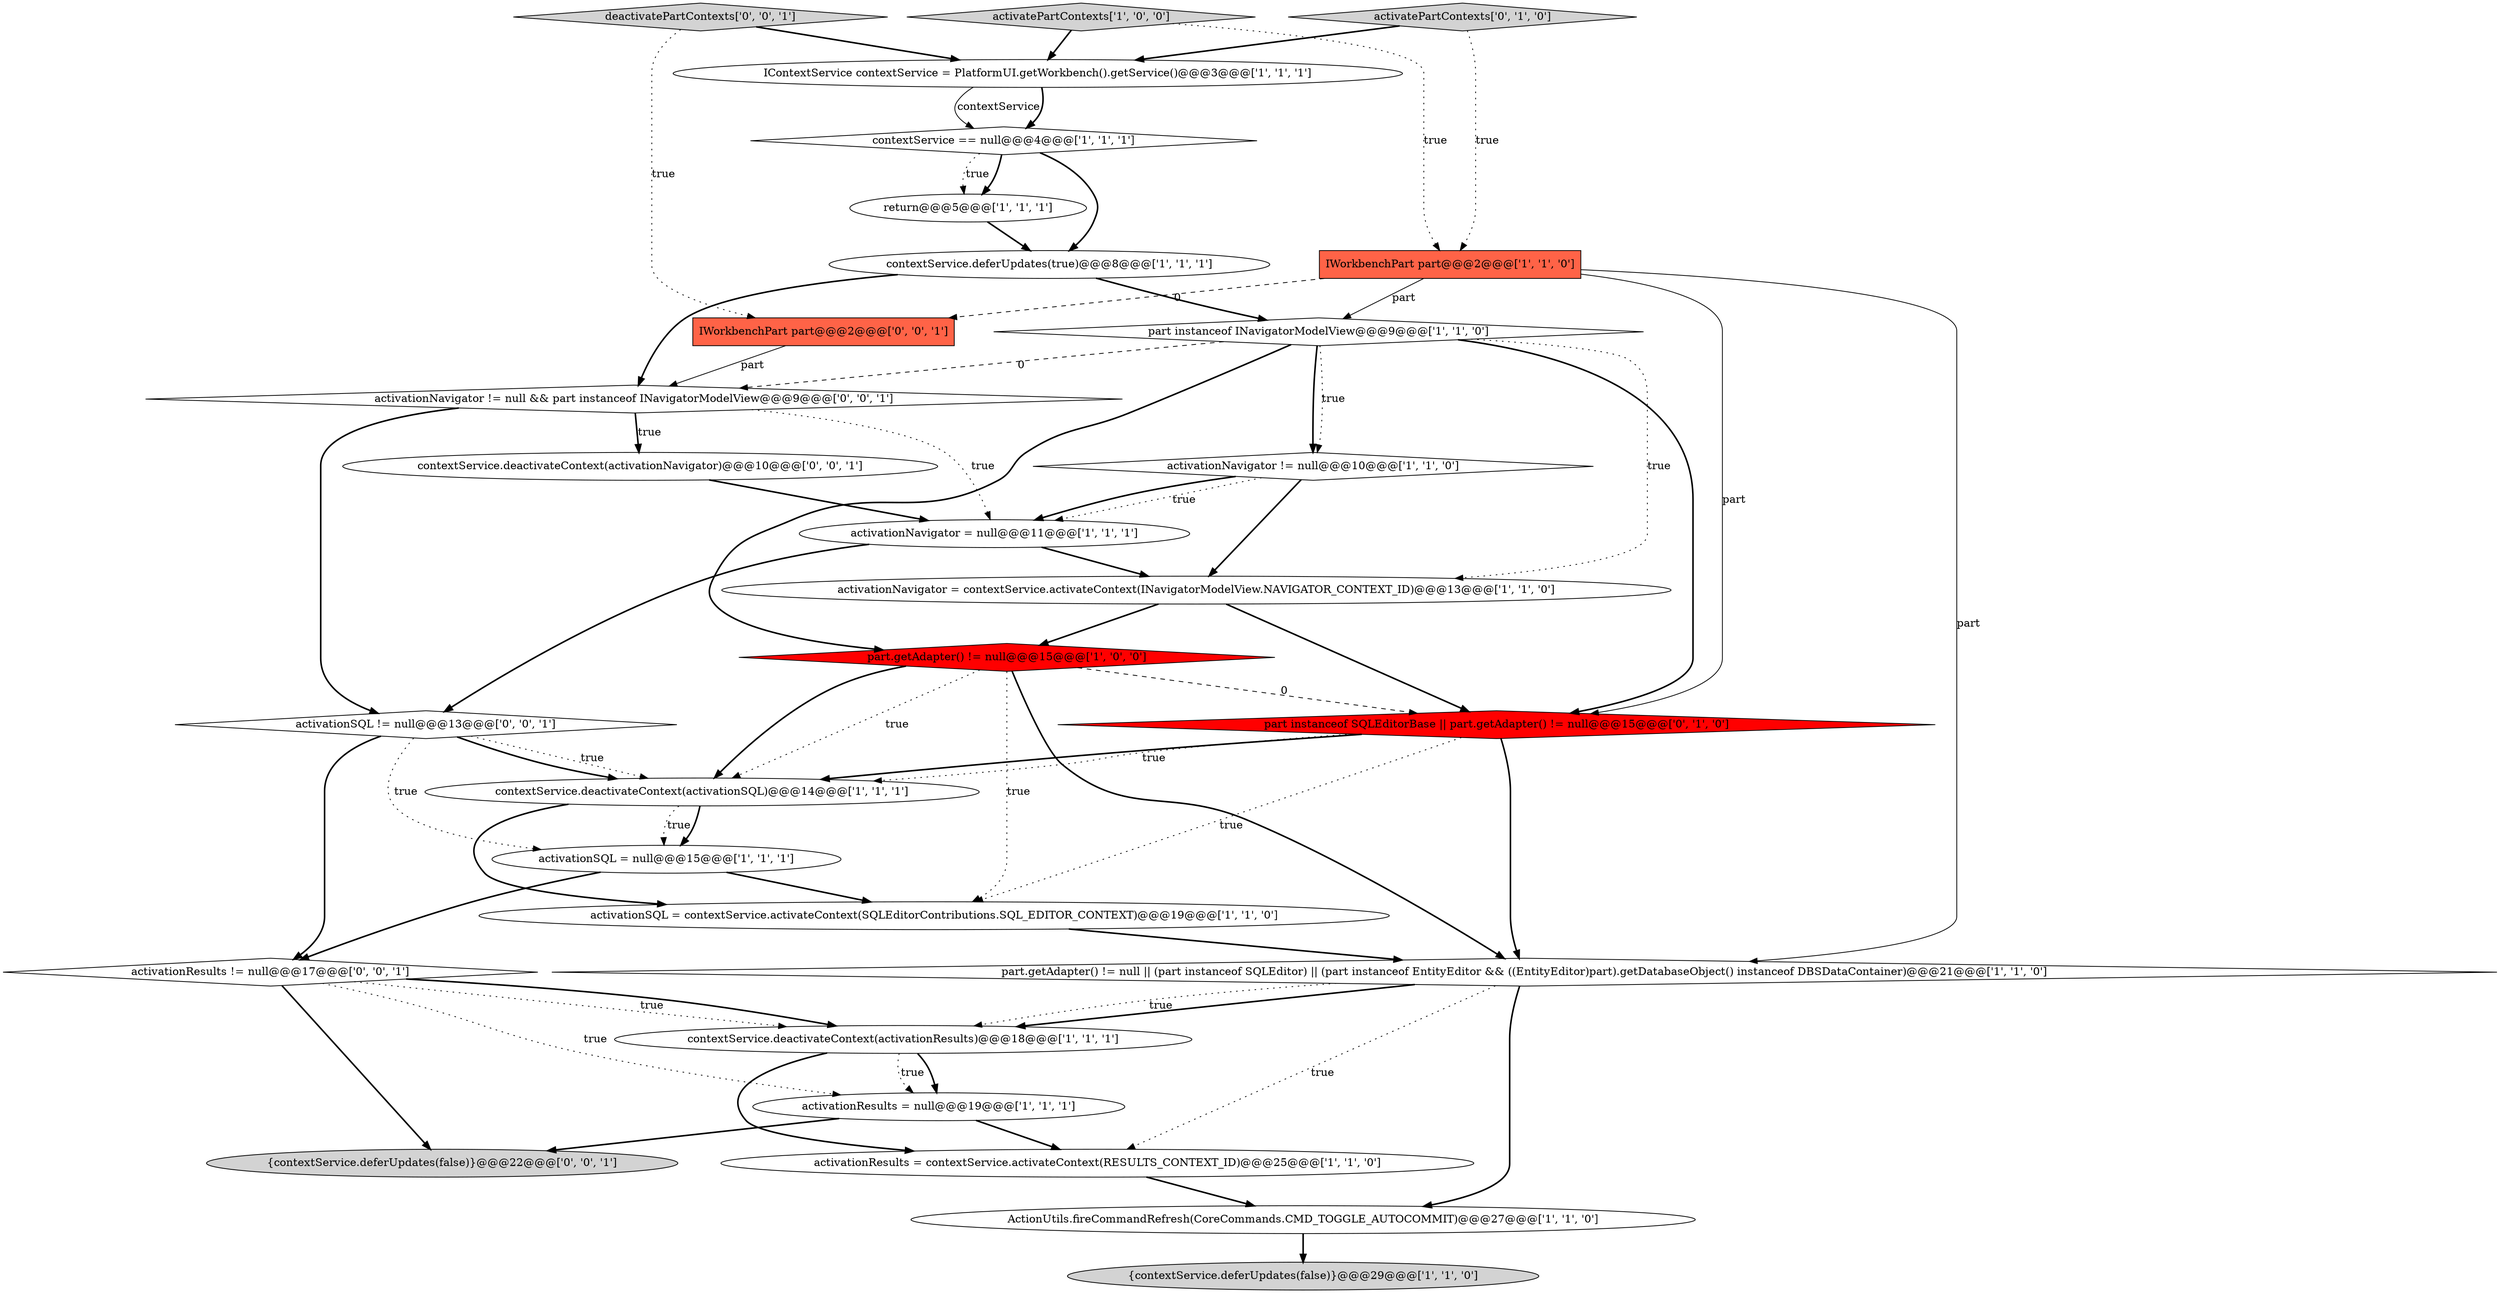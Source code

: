 digraph {
8 [style = filled, label = "part.getAdapter() != null || (part instanceof SQLEditor) || (part instanceof EntityEditor && ((EntityEditor)part).getDatabaseObject() instanceof DBSDataContainer)@@@21@@@['1', '1', '0']", fillcolor = white, shape = diamond image = "AAA0AAABBB1BBB"];
14 [style = filled, label = "ActionUtils.fireCommandRefresh(CoreCommands.CMD_TOGGLE_AUTOCOMMIT)@@@27@@@['1', '1', '0']", fillcolor = white, shape = ellipse image = "AAA0AAABBB1BBB"];
23 [style = filled, label = "IWorkbenchPart part@@@2@@@['0', '0', '1']", fillcolor = tomato, shape = box image = "AAA0AAABBB3BBB"];
25 [style = filled, label = "activationResults != null@@@17@@@['0', '0', '1']", fillcolor = white, shape = diamond image = "AAA0AAABBB3BBB"];
18 [style = filled, label = "activationResults = null@@@19@@@['1', '1', '1']", fillcolor = white, shape = ellipse image = "AAA0AAABBB1BBB"];
15 [style = filled, label = "activationSQL = contextService.activateContext(SQLEditorContributions.SQL_EDITOR_CONTEXT)@@@19@@@['1', '1', '0']", fillcolor = white, shape = ellipse image = "AAA0AAABBB1BBB"];
20 [style = filled, label = "activatePartContexts['0', '1', '0']", fillcolor = lightgray, shape = diamond image = "AAA0AAABBB2BBB"];
5 [style = filled, label = "contextService == null@@@4@@@['1', '1', '1']", fillcolor = white, shape = diamond image = "AAA0AAABBB1BBB"];
13 [style = filled, label = "activationSQL = null@@@15@@@['1', '1', '1']", fillcolor = white, shape = ellipse image = "AAA0AAABBB1BBB"];
2 [style = filled, label = "part.getAdapter() != null@@@15@@@['1', '0', '0']", fillcolor = red, shape = diamond image = "AAA1AAABBB1BBB"];
9 [style = filled, label = "activationResults = contextService.activateContext(RESULTS_CONTEXT_ID)@@@25@@@['1', '1', '0']", fillcolor = white, shape = ellipse image = "AAA0AAABBB1BBB"];
0 [style = filled, label = "activationNavigator = contextService.activateContext(INavigatorModelView.NAVIGATOR_CONTEXT_ID)@@@13@@@['1', '1', '0']", fillcolor = white, shape = ellipse image = "AAA0AAABBB1BBB"];
12 [style = filled, label = "activatePartContexts['1', '0', '0']", fillcolor = lightgray, shape = diamond image = "AAA0AAABBB1BBB"];
19 [style = filled, label = "IContextService contextService = PlatformUI.getWorkbench().getService()@@@3@@@['1', '1', '1']", fillcolor = white, shape = ellipse image = "AAA0AAABBB1BBB"];
26 [style = filled, label = "deactivatePartContexts['0', '0', '1']", fillcolor = lightgray, shape = diamond image = "AAA0AAABBB3BBB"];
6 [style = filled, label = "contextService.deactivateContext(activationSQL)@@@14@@@['1', '1', '1']", fillcolor = white, shape = ellipse image = "AAA0AAABBB1BBB"];
10 [style = filled, label = "return@@@5@@@['1', '1', '1']", fillcolor = white, shape = ellipse image = "AAA0AAABBB1BBB"];
1 [style = filled, label = "contextService.deactivateContext(activationResults)@@@18@@@['1', '1', '1']", fillcolor = white, shape = ellipse image = "AAA0AAABBB1BBB"];
4 [style = filled, label = "part instanceof INavigatorModelView@@@9@@@['1', '1', '0']", fillcolor = white, shape = diamond image = "AAA0AAABBB1BBB"];
21 [style = filled, label = "part instanceof SQLEditorBase || part.getAdapter() != null@@@15@@@['0', '1', '0']", fillcolor = red, shape = diamond image = "AAA1AAABBB2BBB"];
3 [style = filled, label = "activationNavigator = null@@@11@@@['1', '1', '1']", fillcolor = white, shape = ellipse image = "AAA0AAABBB1BBB"];
28 [style = filled, label = "contextService.deactivateContext(activationNavigator)@@@10@@@['0', '0', '1']", fillcolor = white, shape = ellipse image = "AAA0AAABBB3BBB"];
7 [style = filled, label = "IWorkbenchPart part@@@2@@@['1', '1', '0']", fillcolor = tomato, shape = box image = "AAA0AAABBB1BBB"];
24 [style = filled, label = "activationSQL != null@@@13@@@['0', '0', '1']", fillcolor = white, shape = diamond image = "AAA0AAABBB3BBB"];
11 [style = filled, label = "{contextService.deferUpdates(false)}@@@29@@@['1', '1', '0']", fillcolor = lightgray, shape = ellipse image = "AAA0AAABBB1BBB"];
22 [style = filled, label = "activationNavigator != null && part instanceof INavigatorModelView@@@9@@@['0', '0', '1']", fillcolor = white, shape = diamond image = "AAA0AAABBB3BBB"];
27 [style = filled, label = "{contextService.deferUpdates(false)}@@@22@@@['0', '0', '1']", fillcolor = lightgray, shape = ellipse image = "AAA0AAABBB3BBB"];
17 [style = filled, label = "activationNavigator != null@@@10@@@['1', '1', '0']", fillcolor = white, shape = diamond image = "AAA0AAABBB1BBB"];
16 [style = filled, label = "contextService.deferUpdates(true)@@@8@@@['1', '1', '1']", fillcolor = white, shape = ellipse image = "AAA0AAABBB1BBB"];
13->25 [style = bold, label=""];
5->10 [style = bold, label=""];
24->6 [style = dotted, label="true"];
25->1 [style = bold, label=""];
7->23 [style = dashed, label="0"];
4->17 [style = bold, label=""];
21->15 [style = dotted, label="true"];
21->6 [style = bold, label=""];
3->24 [style = bold, label=""];
2->6 [style = bold, label=""];
5->10 [style = dotted, label="true"];
7->21 [style = solid, label="part"];
6->13 [style = dotted, label="true"];
4->0 [style = dotted, label="true"];
0->2 [style = bold, label=""];
21->8 [style = bold, label=""];
4->21 [style = bold, label=""];
2->15 [style = dotted, label="true"];
8->14 [style = bold, label=""];
22->28 [style = dotted, label="true"];
1->18 [style = bold, label=""];
22->28 [style = bold, label=""];
26->23 [style = dotted, label="true"];
0->21 [style = bold, label=""];
4->2 [style = bold, label=""];
4->22 [style = dashed, label="0"];
20->7 [style = dotted, label="true"];
25->1 [style = dotted, label="true"];
16->22 [style = bold, label=""];
26->19 [style = bold, label=""];
17->3 [style = dotted, label="true"];
3->0 [style = bold, label=""];
6->15 [style = bold, label=""];
19->5 [style = solid, label="contextService"];
1->9 [style = bold, label=""];
25->18 [style = dotted, label="true"];
1->18 [style = dotted, label="true"];
7->4 [style = solid, label="part"];
5->16 [style = bold, label=""];
19->5 [style = bold, label=""];
8->1 [style = bold, label=""];
25->27 [style = bold, label=""];
8->1 [style = dotted, label="true"];
17->0 [style = bold, label=""];
10->16 [style = bold, label=""];
18->27 [style = bold, label=""];
2->21 [style = dashed, label="0"];
2->6 [style = dotted, label="true"];
24->25 [style = bold, label=""];
6->13 [style = bold, label=""];
18->9 [style = bold, label=""];
9->14 [style = bold, label=""];
17->3 [style = bold, label=""];
22->3 [style = dotted, label="true"];
13->15 [style = bold, label=""];
28->3 [style = bold, label=""];
22->24 [style = bold, label=""];
8->9 [style = dotted, label="true"];
23->22 [style = solid, label="part"];
16->4 [style = bold, label=""];
12->19 [style = bold, label=""];
20->19 [style = bold, label=""];
24->6 [style = bold, label=""];
4->17 [style = dotted, label="true"];
14->11 [style = bold, label=""];
12->7 [style = dotted, label="true"];
15->8 [style = bold, label=""];
7->8 [style = solid, label="part"];
2->8 [style = bold, label=""];
21->6 [style = dotted, label="true"];
24->13 [style = dotted, label="true"];
}
